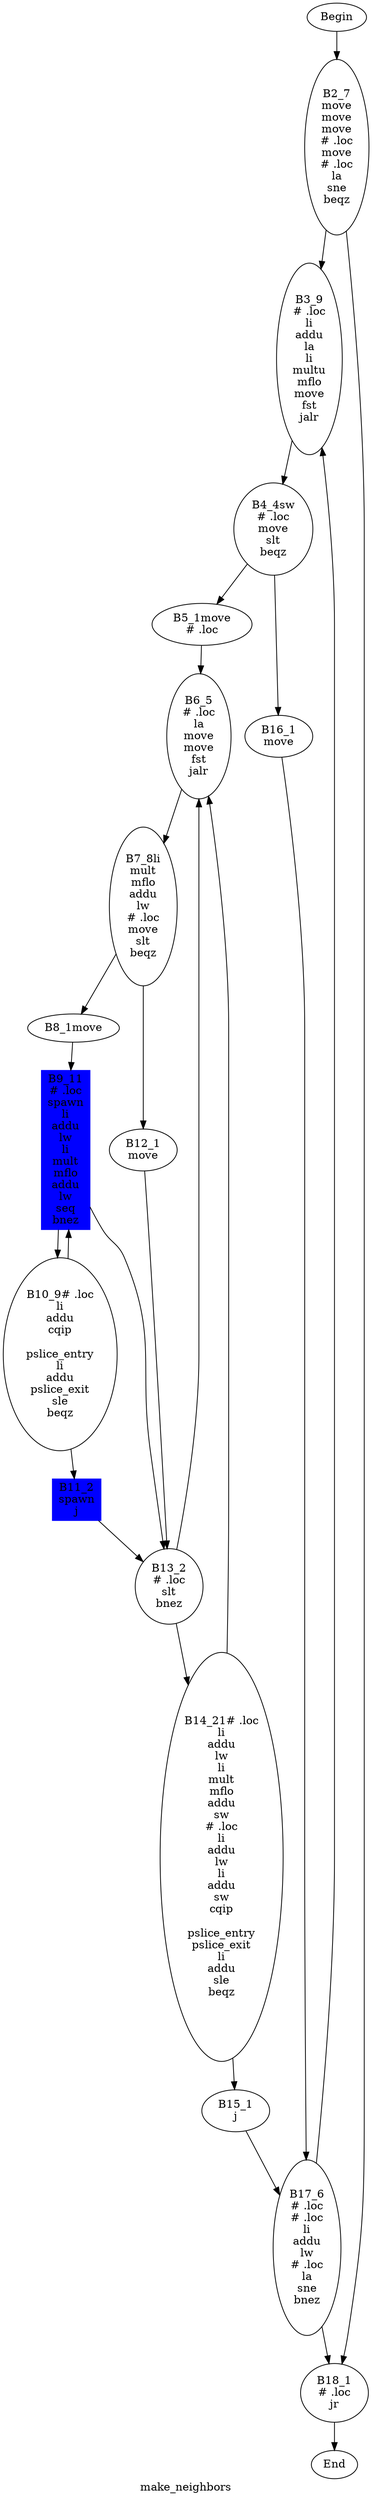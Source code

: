 digraph G{
	label = "make_neighbors"	style = "dashed";
	color = purple;
	Node0 [label = "Begin"];
	Node0 -> {Node2 }
	Node1 [label = "End"];
	Node1 -> {}
	Node2 [label = "B2_7\nmove\nmove\nmove\n# .loc\nmove\n# .loc\nla\nsne\nbeqz\n"];
	Node2 -> {Node3 Node18 }
	Node3 [label = "B3_9\n# .loc\nli\naddu\nla\nli\nmultu\nmflo\nmove\nfst\njalr\n"];
	Node3 -> {Node4 }
	Node4 [label = "B4_4sw\n# .loc\nmove\nslt\nbeqz\n"];
	Node4 -> {Node5 Node16 }
	Node5 [label = "B5_1move\n# .loc\n"];
	Node5 -> {Node6 }
	Node6 [label = "B6_5\n# .loc\nla\nmove\nmove\nfst\njalr\n"];
	Node6 -> {Node7 }
	Node7 [label = "B7_8li\nmult\nmflo\naddu\nlw\n# .loc\nmove\nslt\nbeqz\n"];
	Node7 -> {Node8 Node12 }
	Node8 [label = "B8_1move\n"];
	Node8 -> {Node9 }
	Node9 [label = "B9_11\n# .loc\nspawn\nli\naddu\nlw\nli\nmult\nmflo\naddu\nlw\nseq\nbnez\n"];
	Node9 -> {Node10 Node13 }
	Node10 [label = "B10_9# .loc\nli\naddu\ncqip\n\npslice_entry\nli\naddu\npslice_exit\nsle\nbeqz\n"];
	Node10 -> {Node11 Node9 }
	Node11 [label = "B11_2\nspawn\nj\n"];
	Node11 -> {Node13 }
	Node12 [label = "B12_1\nmove\n"];
	Node12 -> {Node13 }
	Node13 [label = "B13_2\n# .loc\nslt\nbnez\n"];
	Node13 -> {Node14 Node6 }
	Node14 [label = "B14_21# .loc\nli\naddu\nlw\nli\nmult\nmflo\naddu\nsw\n# .loc\nli\naddu\nlw\nli\naddu\nsw\ncqip\n\npslice_entry\npslice_exit\nli\naddu\nsle\nbeqz\n"];
	Node14 -> {Node15 Node6 }
	Node15 [label = "B15_1\nj\n"];
	Node15 -> {Node17 }
	Node16 [label = "B16_1\nmove\n"];
	Node16 -> {Node17 }
	Node17 [label = "B17_6\n# .loc\n# .loc\nli\naddu\nlw\n# .loc\nla\nsne\nbnez\n"];
	Node17 -> {Node18 Node3 }
	Node18 [label = "B18_1\n# .loc\njr\n"];
	Node18 -> {Node1 }
	Node9 [shape = polygon ,style=filled ,color=blue];
	Node11 [shape = polygon ,style=filled ,color=blue];
}

